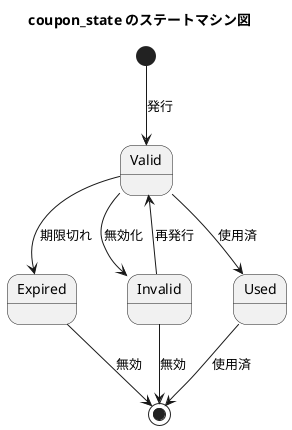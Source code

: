 @startuml ステートマシン図
title coupon_state のステートマシン図

[*] --> Valid : 発行

Valid --> Expired : 期限切れ
Valid --> Invalid : 無効化
Valid --> Used : 使用済
Invalid --> Valid : 再発行

Expired --> [*] : 無効
Invalid --> [*] : 無効
Used --> [*] : 使用済

@enduml
